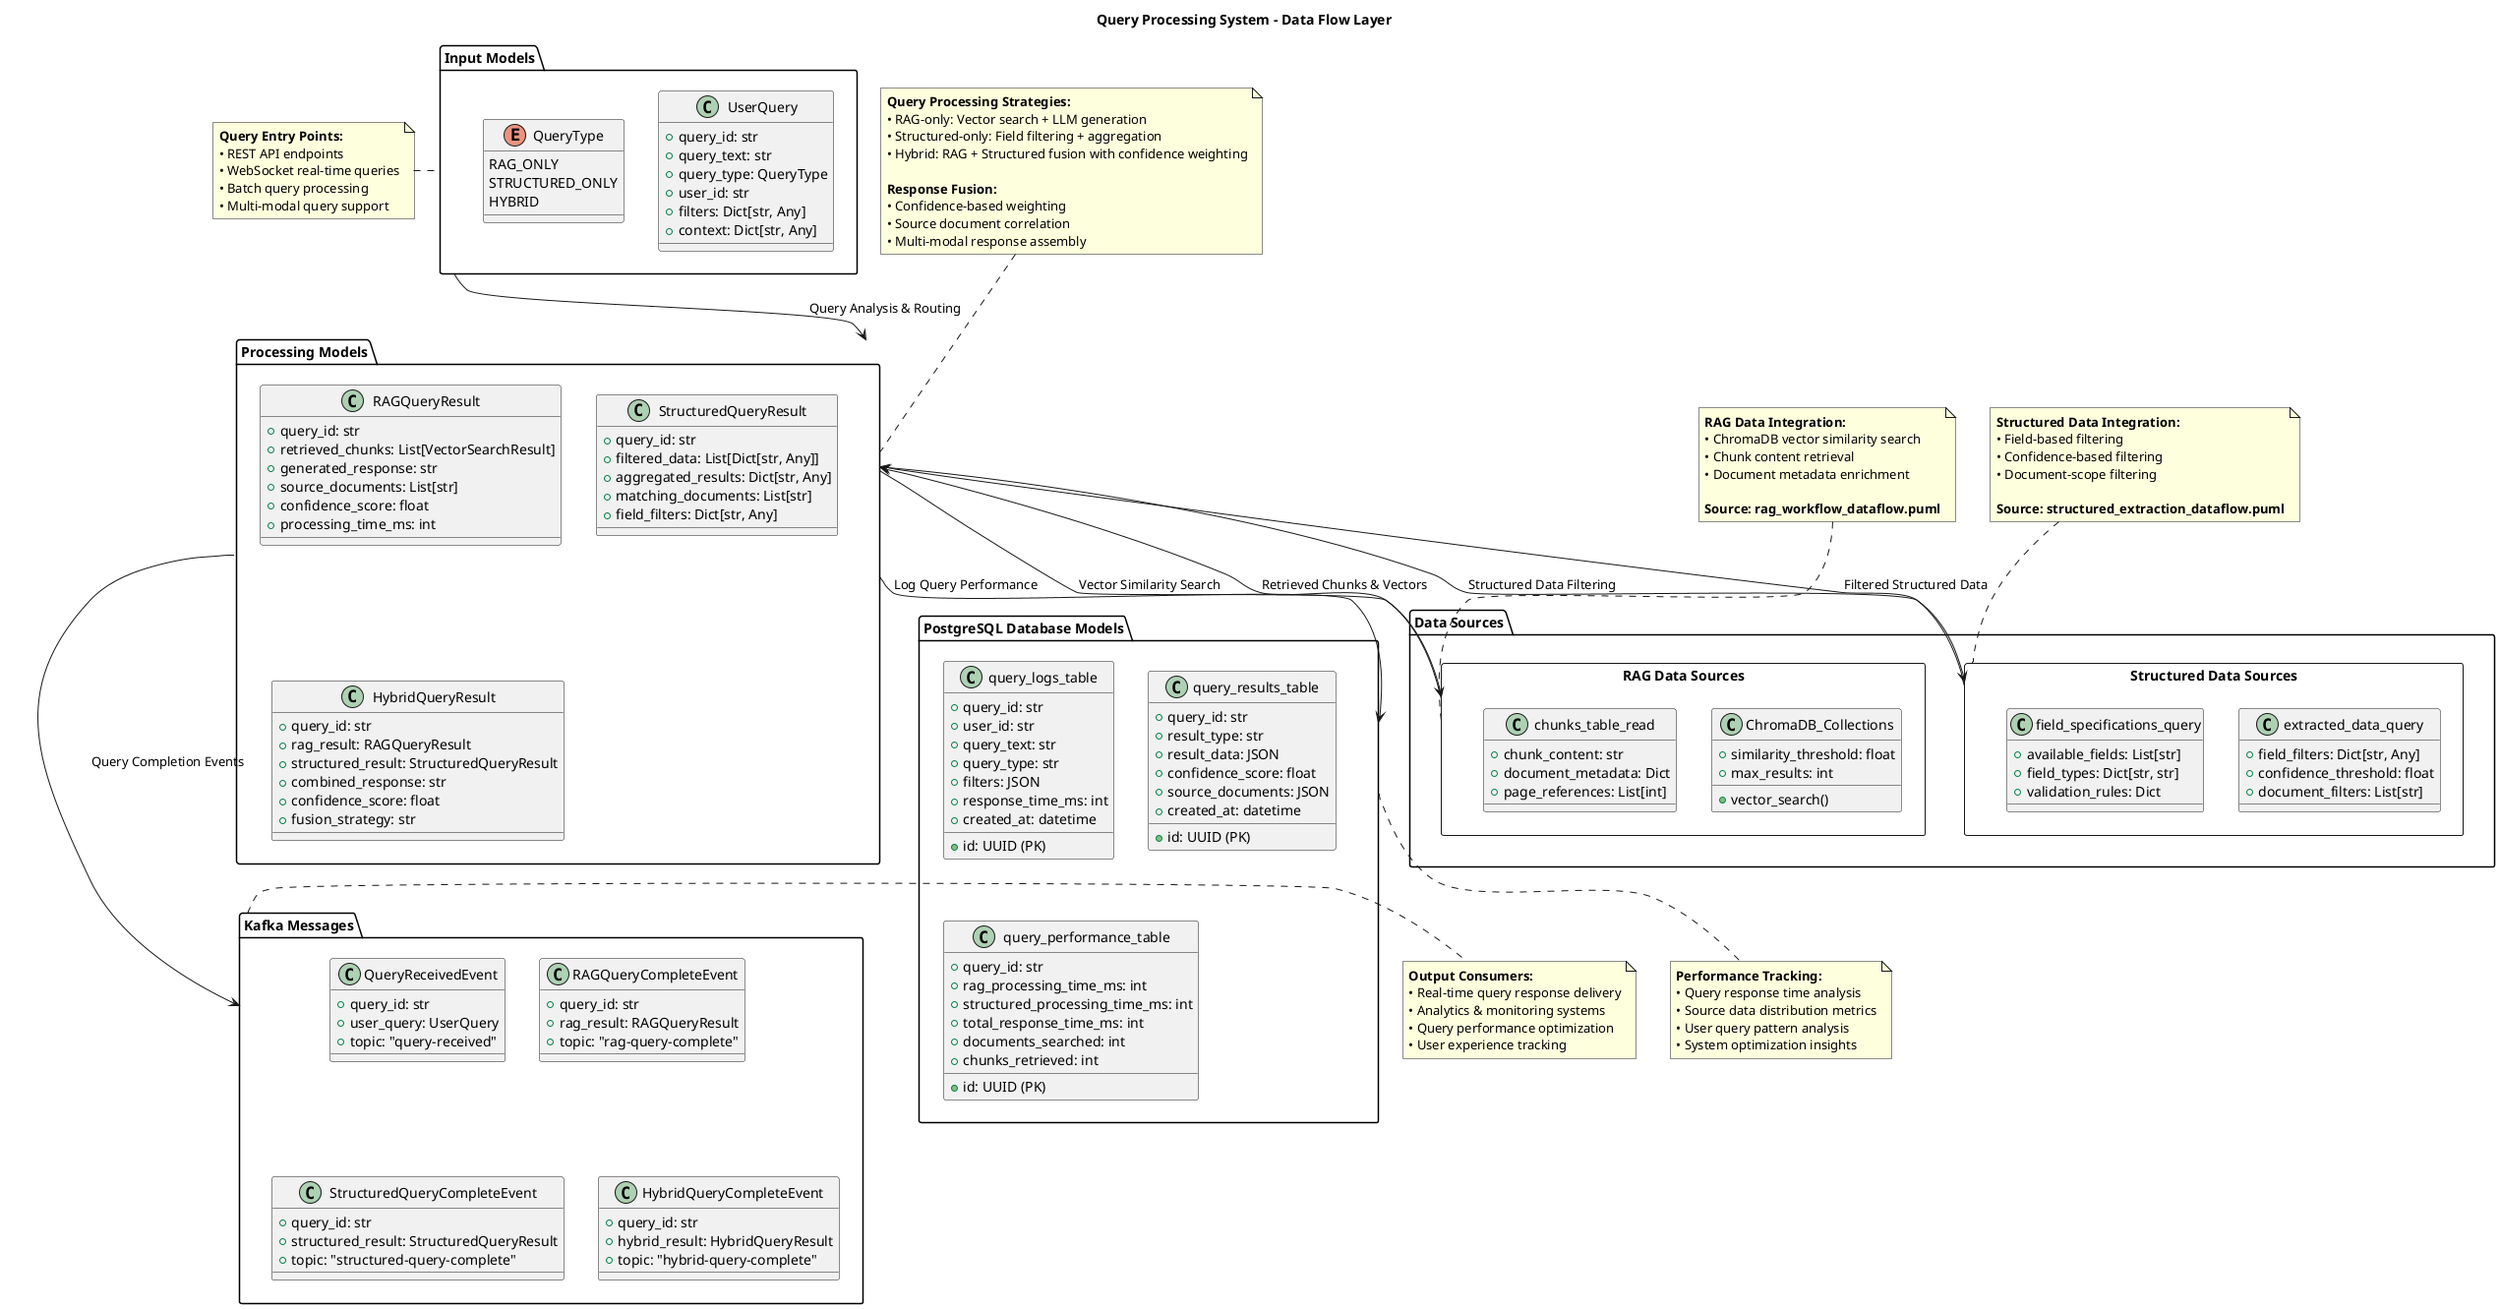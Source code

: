 @startuml query_processing_dataflow
title Query Processing System - Data Flow Layer

' Input Models
package "Input Models" as query_input {
    class UserQuery {
        +query_id: str
        +query_text: str
        +query_type: QueryType
        +user_id: str
        +filters: Dict[str, Any]
        +context: Dict[str, Any]
    }
    
    enum QueryType {
        RAG_ONLY
        STRUCTURED_ONLY
        HYBRID
    }
}

' Processing Models
package "Processing Models" as query_processing {
    class RAGQueryResult {
        +query_id: str
        +retrieved_chunks: List[VectorSearchResult]
        +generated_response: str
        +source_documents: List[str]
        +confidence_score: float
        +processing_time_ms: int
    }
    
    class StructuredQueryResult {
        +query_id: str
        +filtered_data: List[Dict[str, Any]]
        +aggregated_results: Dict[str, Any]
        +matching_documents: List[str]
        +field_filters: Dict[str, Any]
    }
    
    class HybridQueryResult {
        +query_id: str
        +rag_result: RAGQueryResult
        +structured_result: StructuredQueryResult
        +combined_response: str
        +confidence_score: float
        +fusion_strategy: str
    }
}

' Database Integration
package "Data Sources" as data_sources {
    rectangle "RAG Data Sources" as rag_sources {
        class ChromaDB_Collections {
            +vector_search()
            +similarity_threshold: float
            +max_results: int
        }
        
        class chunks_table_read {
            +chunk_content: str
            +document_metadata: Dict
            +page_references: List[int]
        }
    }
    
    rectangle "Structured Data Sources" as structured_sources {
        class extracted_data_query {
            +field_filters: Dict[str, Any]
            +confidence_threshold: float
            +document_filters: List[str]
        }
        
        class field_specifications_query {
            +available_fields: List[str]
            +field_types: Dict[str, str]
            +validation_rules: Dict
        }
    }
}

' Database Models
package "PostgreSQL Database Models" as query_db {
    class query_logs_table {
        +id: UUID (PK)
        +query_id: str
        +user_id: str
        +query_text: str
        +query_type: str
        +filters: JSON
        +response_time_ms: int
        +created_at: datetime
    }
    
    class query_results_table {
        +id: UUID (PK)
        +query_id: str
        +result_type: str
        +result_data: JSON
        +confidence_score: float
        +source_documents: JSON
        +created_at: datetime
    }
    
    class query_performance_table {
        +id: UUID (PK)
        +query_id: str
        +rag_processing_time_ms: int
        +structured_processing_time_ms: int
        +total_response_time_ms: int
        +documents_searched: int
        +chunks_retrieved: int
    }
}

' Kafka Messages
package "Kafka Messages" as query_kafka {
    class QueryReceivedEvent {
        +query_id: str
        +user_query: UserQuery
        +topic: "query-received"
    }
    
    class RAGQueryCompleteEvent {
        +query_id: str
        +rag_result: RAGQueryResult
        +topic: "rag-query-complete"
    }
    
    class StructuredQueryCompleteEvent {
        +query_id: str
        +structured_result: StructuredQueryResult
        +topic: "structured-query-complete"
    }
    
    class HybridQueryCompleteEvent {
        +query_id: str
        +hybrid_result: HybridQueryResult
        +topic: "hybrid-query-complete"
    }
}

' Data Flow Connections
query_input --> query_processing : "Query Analysis & Routing"
query_processing --> rag_sources : "Vector Similarity Search"
query_processing --> structured_sources : "Structured Data Filtering"
query_processing --> query_db : "Log Query Performance"
query_processing --> query_kafka : "Query Completion Events"

' Cross-system data integration
rag_sources --> query_processing : "Retrieved Chunks & Vectors"
structured_sources --> query_processing : "Filtered Structured Data"

note left of query_input
    **Query Entry Points:**
    • REST API endpoints
    • WebSocket real-time queries
    • Batch query processing
    • Multi-modal query support
end note

note top of rag_sources
    **RAG Data Integration:**
    • ChromaDB vector similarity search
    • Chunk content retrieval
    • Document metadata enrichment
    
    **Source: rag_workflow_dataflow.puml**
end note

note top of structured_sources
    **Structured Data Integration:**
    • Field-based filtering
    • Confidence-based filtering
    • Document-scope filtering
    
    **Source: structured_extraction_dataflow.puml**
end note

note top of query_processing
    **Query Processing Strategies:**
    • RAG-only: Vector search + LLM generation
    • Structured-only: Field filtering + aggregation
    • Hybrid: RAG + Structured fusion with confidence weighting
    
    **Response Fusion:**
    • Confidence-based weighting
    • Source document correlation
    • Multi-modal response assembly
end note

note right of query_kafka
    **Output Consumers:**
    • Real-time query response delivery
    • Analytics & monitoring systems
    • Query performance optimization
    • User experience tracking
end note

note bottom of query_db
    **Performance Tracking:**
    • Query response time analysis
    • Source data distribution metrics
    • User query pattern analysis
    • System optimization insights
end note

@enduml